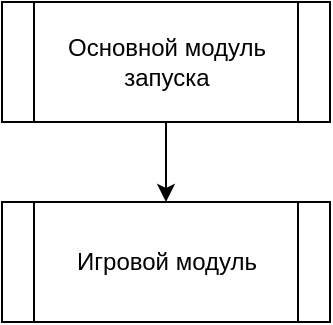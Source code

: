 <mxfile version="20.5.3" type="device"><diagram id="ke1RvN0wpPkVAOASQUhd" name="Страница 1"><mxGraphModel dx="1038" dy="547" grid="1" gridSize="10" guides="1" tooltips="1" connect="1" arrows="1" fold="1" page="1" pageScale="1" pageWidth="827" pageHeight="1169" math="0" shadow="0"><root><mxCell id="0"/><mxCell id="1" parent="0"/><mxCell id="gG1lUb66h1bv8re8xGCD-10" style="edgeStyle=orthogonalEdgeStyle;rounded=0;orthogonalLoop=1;jettySize=auto;html=1;" parent="1" source="gG1lUb66h1bv8re8xGCD-1" target="gG1lUb66h1bv8re8xGCD-2" edge="1"><mxGeometry relative="1" as="geometry"/></mxCell><mxCell id="gG1lUb66h1bv8re8xGCD-1" value="Основной модуль запуска" style="shape=process;whiteSpace=wrap;html=1;backgroundOutline=1;" parent="1" vertex="1"><mxGeometry x="332" y="40" width="164" height="60" as="geometry"/></mxCell><mxCell id="gG1lUb66h1bv8re8xGCD-2" value="Игровой модуль" style="shape=process;whiteSpace=wrap;html=1;backgroundOutline=1;" parent="1" vertex="1"><mxGeometry x="332" y="140" width="164" height="60" as="geometry"/></mxCell></root></mxGraphModel></diagram></mxfile>
